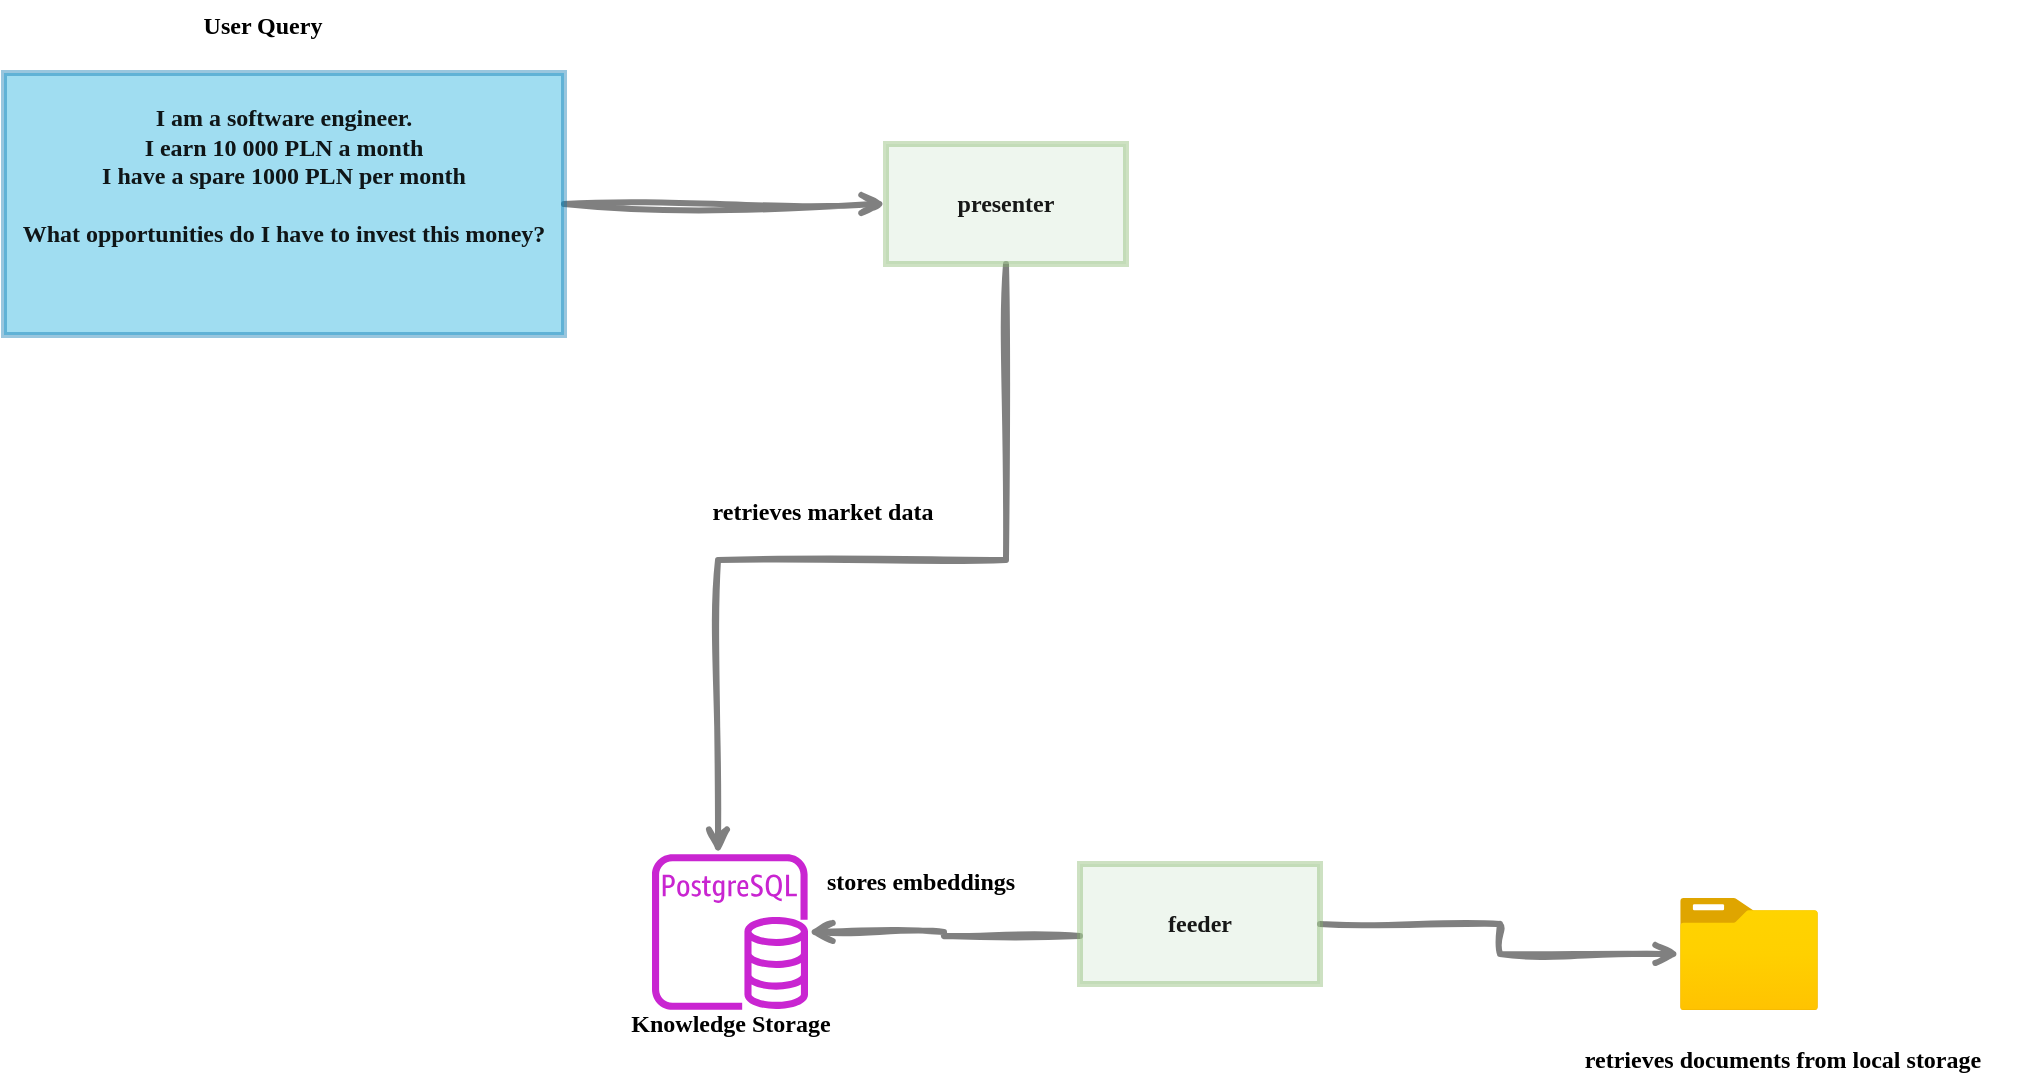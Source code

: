 <mxfile version="22.1.11" type="device" pages="3">
  <diagram name="v0.1" id="8OtH7xpoOeajr92iCrvQ">
    <mxGraphModel dx="1434" dy="836" grid="0" gridSize="10" guides="1" tooltips="1" connect="1" arrows="1" fold="1" page="1" pageScale="1" pageWidth="1200" pageHeight="1600" math="0" shadow="0">
      <root>
        <mxCell id="0" />
        <mxCell id="1" parent="0" />
        <mxCell id="opJD9HLW1Uyg5Fvw-MjP-20" value="" style="edgeStyle=orthogonalEdgeStyle;rounded=0;orthogonalLoop=1;jettySize=auto;html=1;labelBackgroundColor=none;endArrow=open;fontSize=19;fontFamily=Ubuntu;strokeColor=#808080;startArrow=none;startFill=0;endFill=0;strokeWidth=3;fontSource=https%3A%2F%2Ffonts.googleapis.com%2Fcss%3Ffamily%3DUbuntu;sketch=1;curveFitting=1;jiggle=2;shadow=0;labelBorderColor=none;textOpacity=90;fontStyle=1;" parent="1" source="opJD9HLW1Uyg5Fvw-MjP-1" target="opJD9HLW1Uyg5Fvw-MjP-19" edge="1">
          <mxGeometry relative="1" as="geometry" />
        </mxCell>
        <mxCell id="opJD9HLW1Uyg5Fvw-MjP-1" value="&lt;div&gt;I am a software engineer.&lt;/div&gt;&lt;div&gt;I earn 10 000 PLN a month&lt;/div&gt;&lt;div&gt;I have a spare 1000 PLN per month&lt;/div&gt;&lt;div&gt;&lt;br&gt;&lt;/div&gt;&lt;div&gt;What opportunities do I have to invest this money?&lt;/div&gt;&lt;div&gt;&lt;br&gt;&lt;/div&gt;&lt;div&gt;&lt;br&gt;&lt;/div&gt;" style="rounded=0;whiteSpace=wrap;html=1;fillColor=#12ABDB;strokeColor=#0070AD;fontFamily=Ubuntu;strokeWidth=3;fontSource=https%3A%2F%2Ffonts.googleapis.com%2Fcss%3Ffamily%3DUbuntu;labelBorderColor=none;textOpacity=90;fontStyle=1;gradientColor=none;fillStyle=auto;labelBackgroundColor=none;opacity=40;" parent="1" vertex="1">
          <mxGeometry x="55" y="181.5" width="280" height="131" as="geometry" />
        </mxCell>
        <mxCell id="opJD9HLW1Uyg5Fvw-MjP-10" style="edgeStyle=orthogonalEdgeStyle;rounded=0;orthogonalLoop=1;jettySize=auto;html=1;labelBackgroundColor=none;endArrow=open;fontSize=19;fontFamily=Ubuntu;strokeColor=#808080;startArrow=none;startFill=0;endFill=0;strokeWidth=3;fontSource=https%3A%2F%2Ffonts.googleapis.com%2Fcss%3Ffamily%3DUbuntu;sketch=1;curveFitting=1;jiggle=2;shadow=0;labelBorderColor=none;textOpacity=90;fontStyle=1;" parent="1" source="opJD9HLW1Uyg5Fvw-MjP-4" target="opJD9HLW1Uyg5Fvw-MjP-6" edge="1">
          <mxGeometry relative="1" as="geometry">
            <Array as="points">
              <mxPoint x="525" y="613" />
              <mxPoint x="525" y="611" />
            </Array>
          </mxGeometry>
        </mxCell>
        <mxCell id="opJD9HLW1Uyg5Fvw-MjP-12" style="edgeStyle=orthogonalEdgeStyle;rounded=0;orthogonalLoop=1;jettySize=auto;html=1;labelBackgroundColor=none;endArrow=open;fontSize=19;fontFamily=Ubuntu;strokeColor=#808080;startArrow=none;startFill=0;endFill=0;strokeWidth=3;fontSource=https%3A%2F%2Ffonts.googleapis.com%2Fcss%3Ffamily%3DUbuntu;sketch=1;curveFitting=1;jiggle=2;shadow=0;labelBorderColor=none;textOpacity=90;fontStyle=1;" parent="1" source="opJD9HLW1Uyg5Fvw-MjP-4" target="5ZaZs-pvYe-qKwX8dHFW-2" edge="1">
          <mxGeometry relative="1" as="geometry">
            <mxPoint x="867" y="619.5" as="targetPoint" />
          </mxGeometry>
        </mxCell>
        <mxCell id="opJD9HLW1Uyg5Fvw-MjP-4" value="feeder" style="whiteSpace=wrap;html=1;rounded=0;fillColor=#d5e8d4;strokeColor=#82b366;fontFamily=Ubuntu;strokeWidth=3;fontSource=https%3A%2F%2Ffonts.googleapis.com%2Fcss%3Ffamily%3DUbuntu;labelBorderColor=none;textOpacity=90;fontStyle=1;fillStyle=auto;labelBackgroundColor=none;opacity=40;" parent="1" vertex="1">
          <mxGeometry x="593" y="577" width="120" height="60" as="geometry" />
        </mxCell>
        <mxCell id="opJD9HLW1Uyg5Fvw-MjP-6" value="" style="sketch=0;outlineConnect=0;fontColor=#232F3E;gradientColor=none;fillColor=#C925D1;strokeColor=none;dashed=0;verticalLabelPosition=bottom;verticalAlign=top;align=center;html=1;fontSize=12;fontStyle=0;aspect=fixed;pointerEvents=1;shape=mxgraph.aws4.rds_postgresql_instance;" parent="1" vertex="1">
          <mxGeometry x="379" y="572" width="78" height="78" as="geometry" />
        </mxCell>
        <mxCell id="opJD9HLW1Uyg5Fvw-MjP-7" value="Knowledge Storage" style="text;html=1;align=center;verticalAlign=middle;resizable=0;points=[];autosize=1;strokeColor=none;fillColor=none;fontFamily=Ubuntu;fontSource=https%3A%2F%2Ffonts.googleapis.com%2Fcss%3Ffamily%3DUbuntu;fontStyle=1;" parent="1" vertex="1">
          <mxGeometry x="353" y="642" width="130" height="30" as="geometry" />
        </mxCell>
        <mxCell id="opJD9HLW1Uyg5Fvw-MjP-13" value="retrieves documents from local storage" style="text;html=1;align=center;verticalAlign=middle;resizable=0;points=[];autosize=1;strokeColor=none;fillColor=none;fontFamily=Ubuntu;fontSource=https%3A%2F%2Ffonts.googleapis.com%2Fcss%3Ffamily%3DUbuntu;fontStyle=1;" parent="1" vertex="1">
          <mxGeometry x="825" y="662" width="237" height="26" as="geometry" />
        </mxCell>
        <mxCell id="opJD9HLW1Uyg5Fvw-MjP-14" value="stores embeddings" style="text;html=1;align=center;verticalAlign=middle;resizable=0;points=[];autosize=1;strokeColor=none;fillColor=none;fontFamily=Ubuntu;fontSource=https%3A%2F%2Ffonts.googleapis.com%2Fcss%3Ffamily%3DUbuntu;fontStyle=1;" parent="1" vertex="1">
          <mxGeometry x="451" y="573" width="124" height="26" as="geometry" />
        </mxCell>
        <mxCell id="opJD9HLW1Uyg5Fvw-MjP-18" value="User Query" style="text;html=1;align=center;verticalAlign=middle;resizable=0;points=[];autosize=1;strokeColor=none;fillColor=none;fontFamily=Ubuntu;fontSource=https%3A%2F%2Ffonts.googleapis.com%2Fcss%3Ffamily%3DUbuntu;fontStyle=1;" parent="1" vertex="1">
          <mxGeometry x="143" y="145" width="81" height="26" as="geometry" />
        </mxCell>
        <mxCell id="SjYf4q5xqTKtXkVGE02z-1" style="edgeStyle=orthogonalEdgeStyle;rounded=0;orthogonalLoop=1;jettySize=auto;html=1;labelBackgroundColor=none;endArrow=open;fontSize=19;fontFamily=Ubuntu;strokeColor=#808080;startArrow=none;startFill=0;endFill=0;strokeWidth=3;fontSource=https%3A%2F%2Ffonts.googleapis.com%2Fcss%3Ffamily%3DUbuntu;sketch=1;curveFitting=1;jiggle=2;shadow=0;labelBorderColor=none;textOpacity=90;fontStyle=1;" parent="1" source="opJD9HLW1Uyg5Fvw-MjP-19" target="opJD9HLW1Uyg5Fvw-MjP-6" edge="1">
          <mxGeometry relative="1" as="geometry">
            <Array as="points">
              <mxPoint x="556" y="425" />
              <mxPoint x="412" y="425" />
            </Array>
          </mxGeometry>
        </mxCell>
        <mxCell id="opJD9HLW1Uyg5Fvw-MjP-19" value="presenter" style="whiteSpace=wrap;html=1;fillColor=#d5e8d4;strokeColor=#82b366;rounded=0;fontFamily=Ubuntu;strokeWidth=3;fontSource=https%3A%2F%2Ffonts.googleapis.com%2Fcss%3Ffamily%3DUbuntu;labelBorderColor=none;textOpacity=90;fontStyle=1;fillStyle=auto;labelBackgroundColor=none;opacity=40;" parent="1" vertex="1">
          <mxGeometry x="496" y="217" width="120" height="60" as="geometry" />
        </mxCell>
        <mxCell id="SjYf4q5xqTKtXkVGE02z-2" value="retrieves market data" style="text;html=1;align=center;verticalAlign=middle;resizable=0;points=[];autosize=1;strokeColor=none;fillColor=none;fontFamily=Ubuntu;fontSource=https%3A%2F%2Ffonts.googleapis.com%2Fcss%3Ffamily%3DUbuntu;fontStyle=1;" parent="1" vertex="1">
          <mxGeometry x="394" y="388" width="139" height="26" as="geometry" />
        </mxCell>
        <mxCell id="5ZaZs-pvYe-qKwX8dHFW-2" value="" style="image;aspect=fixed;html=1;points=[];align=center;fontSize=12;image=img/lib/azure2/general/Folder_Blank.svg;" parent="1" vertex="1">
          <mxGeometry x="893" y="594" width="69" height="56.0" as="geometry" />
        </mxCell>
      </root>
    </mxGraphModel>
  </diagram>
  <diagram id="ePuNAX5Y0OI9vk2s83E_" name="presenter">
    <mxGraphModel dx="2049" dy="1243" grid="0" gridSize="10" guides="1" tooltips="1" connect="1" arrows="1" fold="1" page="1" pageScale="1" pageWidth="1200" pageHeight="1600" math="0" shadow="0">
      <root>
        <mxCell id="0" />
        <mxCell id="1" parent="0" />
        <mxCell id="kUthfTeHmSAMfIdSlc27-2" style="edgeStyle=orthogonalEdgeStyle;rounded=0;orthogonalLoop=1;jettySize=auto;html=1;labelBackgroundColor=none;endArrow=open;fontSize=19;fontFamily=Ubuntu;strokeColor=#808080;startArrow=none;startFill=0;endFill=0;strokeWidth=3;fontSource=https%3A%2F%2Ffonts.googleapis.com%2Fcss%3Ffamily%3DUbuntu;sketch=1;curveFitting=1;jiggle=2;shadow=0;labelBorderColor=none;textOpacity=90;fontStyle=1;" parent="1" source="UwOhgO-d5PZDNcppUJ_M-5" target="kUthfTeHmSAMfIdSlc27-1" edge="1">
          <mxGeometry relative="1" as="geometry" />
        </mxCell>
        <mxCell id="UwOhgO-d5PZDNcppUJ_M-5" value="searches&lt;br&gt;the web for missing&lt;br&gt;data" style="whiteSpace=wrap;html=1;fillColor=#d5e8d4;strokeColor=#82b366;rounded=0;fontFamily=Ubuntu;strokeWidth=3;fontSource=https%3A%2F%2Ffonts.googleapis.com%2Fcss%3Ffamily%3DUbuntu;labelBorderColor=none;textOpacity=90;fontStyle=1;fillStyle=auto;labelBackgroundColor=none;opacity=40;" parent="1" vertex="1">
          <mxGeometry x="550" y="600" width="120" height="60" as="geometry" />
        </mxCell>
        <mxCell id="UwOhgO-d5PZDNcppUJ_M-3" value="" style="edgeStyle=orthogonalEdgeStyle;rounded=0;orthogonalLoop=1;jettySize=auto;html=1;labelBackgroundColor=none;endArrow=open;fontSize=19;fontFamily=Ubuntu;strokeColor=#808080;startArrow=none;startFill=0;endFill=0;strokeWidth=3;fontSource=https%3A%2F%2Ffonts.googleapis.com%2Fcss%3Ffamily%3DUbuntu;sketch=1;curveFitting=1;jiggle=2;shadow=0;labelBorderColor=none;textOpacity=90;fontStyle=1;" parent="1" source="UwOhgO-d5PZDNcppUJ_M-1" target="UwOhgO-d5PZDNcppUJ_M-2" edge="1">
          <mxGeometry relative="1" as="geometry" />
        </mxCell>
        <mxCell id="UwOhgO-d5PZDNcppUJ_M-1" value="&lt;div&gt;I am a software engineer.&lt;/div&gt;&lt;div&gt;I earn 10 000 PLN a month&lt;/div&gt;&lt;div&gt;I have a spare 1000 per month&lt;/div&gt;&lt;div&gt;I am interested in buying a new house in Poland&lt;/div&gt;&lt;div&gt;&lt;br&gt;&lt;/div&gt;&lt;div&gt;My goal is to do it in 1 year time.&lt;/div&gt;" style="rounded=0;whiteSpace=wrap;html=1;fillColor=#12ABDB;strokeColor=#0070AD;fontFamily=Ubuntu;strokeWidth=3;fontSource=https%3A%2F%2Ffonts.googleapis.com%2Fcss%3Ffamily%3DUbuntu;labelBorderColor=none;textOpacity=90;fontStyle=1;gradientColor=none;fillStyle=auto;labelBackgroundColor=none;opacity=40;" parent="1" vertex="1">
          <mxGeometry x="56" y="162" width="280" height="170" as="geometry" />
        </mxCell>
        <mxCell id="kUthfTeHmSAMfIdSlc27-6" value="" style="edgeStyle=orthogonalEdgeStyle;rounded=0;orthogonalLoop=1;jettySize=auto;html=1;labelBackgroundColor=none;endArrow=open;fontSize=19;fontFamily=Ubuntu;strokeColor=#808080;startArrow=none;startFill=0;endFill=0;strokeWidth=3;fontSource=https%3A%2F%2Ffonts.googleapis.com%2Fcss%3Ffamily%3DUbuntu;sketch=1;curveFitting=1;jiggle=2;shadow=0;labelBorderColor=none;textOpacity=90;fontStyle=1;" parent="1" source="UwOhgO-d5PZDNcppUJ_M-2" target="kUthfTeHmSAMfIdSlc27-5" edge="1">
          <mxGeometry relative="1" as="geometry" />
        </mxCell>
        <mxCell id="kUthfTeHmSAMfIdSlc27-12" style="edgeStyle=orthogonalEdgeStyle;rounded=0;orthogonalLoop=1;jettySize=auto;html=1;labelBackgroundColor=none;endArrow=open;fontSize=19;fontFamily=Ubuntu;strokeColor=#808080;startArrow=none;startFill=0;endFill=0;strokeWidth=3;fontSource=https%3A%2F%2Ffonts.googleapis.com%2Fcss%3Ffamily%3DUbuntu;sketch=1;curveFitting=1;jiggle=2;shadow=0;labelBorderColor=none;textOpacity=90;fontStyle=1;" parent="1" source="UwOhgO-d5PZDNcppUJ_M-2" target="kUthfTeHmSAMfIdSlc27-11" edge="1">
          <mxGeometry relative="1" as="geometry" />
        </mxCell>
        <mxCell id="UwOhgO-d5PZDNcppUJ_M-2" value="Understands missing&lt;br&gt;data" style="whiteSpace=wrap;html=1;fillColor=#d5e8d4;strokeColor=#82b366;rounded=0;fontFamily=Ubuntu;strokeWidth=3;fontSource=https%3A%2F%2Ffonts.googleapis.com%2Fcss%3Ffamily%3DUbuntu;labelBorderColor=none;textOpacity=90;fontStyle=1;fillStyle=auto;labelBackgroundColor=none;opacity=40;" parent="1" vertex="1">
          <mxGeometry x="496" y="217" width="120" height="60" as="geometry" />
        </mxCell>
        <mxCell id="UwOhgO-d5PZDNcppUJ_M-4" value="" style="html=1;verticalLabelPosition=bottom;align=center;labelBackgroundColor=#ffffff;verticalAlign=top;strokeWidth=2;strokeColor=#0080F0;shadow=0;dashed=0;shape=mxgraph.ios7.icons.looking_glass;" parent="1" vertex="1">
          <mxGeometry x="540" y="590" width="30" height="30" as="geometry" />
        </mxCell>
        <mxCell id="kUthfTeHmSAMfIdSlc27-1" value="" style="outlineConnect=0;fontColor=#232F3E;gradientColor=none;fillColor=#C925D1;strokeColor=none;dashed=0;verticalLabelPosition=bottom;verticalAlign=top;align=center;html=1;fontSize=12;fontStyle=0;aspect=fixed;pointerEvents=1;shape=mxgraph.aws4.rds_postgresql_instance;strokeWidth=1;" parent="1" vertex="1">
          <mxGeometry x="749" y="591" width="78" height="78" as="geometry" />
        </mxCell>
        <mxCell id="kUthfTeHmSAMfIdSlc27-3" value="embedding" style="text;html=1;align=center;verticalAlign=middle;resizable=0;points=[];autosize=1;strokeColor=none;fillColor=none;fontFamily=Ubuntu;fontSource=https%3A%2F%2Ffonts.googleapis.com%2Fcss%3Ffamily%3DUbuntu;fontStyle=1" parent="1" vertex="1">
          <mxGeometry x="664" y="598" width="90" height="30" as="geometry" />
        </mxCell>
        <mxCell id="kUthfTeHmSAMfIdSlc27-5" value="To buy a house in Poland with a spare budget of 1000 monthly will require ~90 months to gather the upfront payment&lt;br&gt;The user can find new incoming opportunities&lt;br&gt;The user can invest in low-risk markets such as gold and increase his spare money by X%&lt;br&gt;The user can invest in medium-risk markets such as bitcoin and increase his spare money by Y%&lt;br&gt;&lt;br&gt;If the user finds a part time job earning ~5000 a month&lt;br&gt;with a spare of ~4000 a month invested in&lt;br&gt;gold it will take Z time to gather the upfront payment&lt;br&gt;invested in bitcoin it will take Z2 time." style="whiteSpace=wrap;html=1;fillColor=#f8cecc;strokeColor=#b85450;rounded=0;fontFamily=Ubuntu;strokeWidth=3;fontSource=https%3A%2F%2Ffonts.googleapis.com%2Fcss%3Ffamily%3DUbuntu;labelBorderColor=none;textOpacity=90;fontStyle=1;fillStyle=auto;labelBackgroundColor=none;opacity=40;" parent="1" vertex="1">
          <mxGeometry x="800" y="190" width="320" height="193" as="geometry" />
        </mxCell>
        <mxCell id="kUthfTeHmSAMfIdSlc27-7" value="aggregates" style="text;html=1;align=center;verticalAlign=middle;resizable=0;points=[];autosize=1;strokeColor=none;fillColor=none;fontFamily=Ubuntu;fontSource=https%3A%2F%2Ffonts.googleapis.com%2Fcss%3Ffamily%3DUbuntu;fontStyle=1" parent="1" vertex="1">
          <mxGeometry x="665" y="217" width="90" height="30" as="geometry" />
        </mxCell>
        <mxCell id="kUthfTeHmSAMfIdSlc27-13" style="edgeStyle=orthogonalEdgeStyle;rounded=0;orthogonalLoop=1;jettySize=auto;html=1;labelBackgroundColor=none;endArrow=open;fontSize=19;fontFamily=Ubuntu;strokeColor=#808080;startArrow=none;startFill=0;endFill=0;strokeWidth=3;fontSource=https%3A%2F%2Ffonts.googleapis.com%2Fcss%3Ffamily%3DUbuntu;sketch=1;curveFitting=1;jiggle=2;shadow=0;labelBorderColor=none;textOpacity=90;fontStyle=1;" parent="1" source="kUthfTeHmSAMfIdSlc27-11" target="UwOhgO-d5PZDNcppUJ_M-5" edge="1">
          <mxGeometry relative="1" as="geometry">
            <mxPoint x="536" y="550" as="sourcePoint" />
          </mxGeometry>
        </mxCell>
        <mxCell id="kUthfTeHmSAMfIdSlc27-11" value="how&#39;s software engineering market in poland?&lt;br&gt;what&#39;s inflation rate in poland for the last year?&lt;br&gt;what&#39;s housing market price in Poland? how much will be required?&lt;br&gt;what are the financing options (up-front payment, interest rates, etc)" style="whiteSpace=wrap;html=1;fillColor=#f8cecc;strokeColor=#b85450;rounded=0;fontFamily=Ubuntu;strokeWidth=3;fontSource=https%3A%2F%2Ffonts.googleapis.com%2Fcss%3Ffamily%3DUbuntu;labelBorderColor=none;textOpacity=90;fontStyle=1;fillStyle=auto;labelBackgroundColor=none;opacity=40;" parent="1" vertex="1">
          <mxGeometry x="386" y="360" width="340" height="140" as="geometry" />
        </mxCell>
        <mxCell id="XXv064rAGkY9HRXjkjVx-1" value="WebSearchContentRetriever" style="text;html=1;align=center;verticalAlign=middle;resizable=0;points=[];autosize=1;strokeColor=none;fillColor=none;fontFamily=Ubuntu;fontSource=https%3A%2F%2Ffonts.googleapis.com%2Fcss%3Ffamily%3DUbuntu;fontStyle=1" parent="1" vertex="1">
          <mxGeometry x="360" y="615" width="180" height="30" as="geometry" />
        </mxCell>
        <mxCell id="XXv064rAGkY9HRXjkjVx-2" value="WebSearchTemplateGenerator" style="text;html=1;align=center;verticalAlign=middle;resizable=0;points=[];autosize=1;strokeColor=none;fillColor=none;fontFamily=Ubuntu;fontSource=https%3A%2F%2Ffonts.googleapis.com%2Fcss%3Ffamily%3DUbuntu;fontStyle=1" parent="1" vertex="1">
          <mxGeometry x="191" y="415" width="200" height="30" as="geometry" />
        </mxCell>
      </root>
    </mxGraphModel>
  </diagram>
  <diagram name="evaluator" id="E4pENnCfp_qo73jX4J-V">
    <mxGraphModel dx="1418" dy="902" grid="0" gridSize="10" guides="1" tooltips="1" connect="1" arrows="1" fold="1" page="1" pageScale="1" pageWidth="1200" pageHeight="1600" math="0" shadow="0">
      <root>
        <mxCell id="_2vlj9iUzZ57ToMc_5MV-0" />
        <mxCell id="_2vlj9iUzZ57ToMc_5MV-1" parent="_2vlj9iUzZ57ToMc_5MV-0" />
        <mxCell id="O-3-d00P4sGNqEpDbaWA-1" value="" style="edgeStyle=orthogonalEdgeStyle;rounded=0;orthogonalLoop=1;jettySize=auto;html=1;labelBackgroundColor=none;endArrow=open;fontSize=19;fontFamily=Ubuntu;strokeColor=#808080;startArrow=none;startFill=0;endFill=0;strokeWidth=3;fontSource=https%3A%2F%2Ffonts.googleapis.com%2Fcss%3Ffamily%3DUbuntu;sketch=1;curveFitting=1;jiggle=2;shadow=0;labelBorderColor=none;textOpacity=90;fontStyle=1;" parent="_2vlj9iUzZ57ToMc_5MV-1" source="_2vlj9iUzZ57ToMc_5MV-12" target="O-3-d00P4sGNqEpDbaWA-0" edge="1">
          <mxGeometry relative="1" as="geometry" />
        </mxCell>
        <mxCell id="_2vlj9iUzZ57ToMc_5MV-12" value="To buy a house in Poland with a spare budget of 1000 monthly will require ~90 months to gather the upfront payment&lt;br&gt;The user can find new incoming opportunities&lt;br&gt;The user can invest in low-risk markets such as gold and increase his spare money by X%&lt;br&gt;The user can invest in medium-risk markets such as bitcoin and increase his spare money by Y%&lt;br&gt;&lt;br&gt;If the user finds a part time job earning ~5000 a month&lt;br&gt;with a spare of ~4000 a month invested in&lt;br&gt;gold it will take Z time to gather the upfront payment&lt;br&gt;invested in bitcoin it will take Z2 time." style="whiteSpace=wrap;html=1;fillColor=#12ABDB;strokeColor=#0070AD;rounded=0;fontFamily=Ubuntu;strokeWidth=3;fontSource=https%3A%2F%2Ffonts.googleapis.com%2Fcss%3Ffamily%3DUbuntu;labelBorderColor=none;textOpacity=90;fontStyle=1;gradientColor=none;fillStyle=auto;labelBackgroundColor=none;opacity=40;" parent="_2vlj9iUzZ57ToMc_5MV-1" vertex="1">
          <mxGeometry x="170" y="210" width="320" height="193" as="geometry" />
        </mxCell>
        <mxCell id="O-3-d00P4sGNqEpDbaWA-3" value="" style="edgeStyle=orthogonalEdgeStyle;rounded=0;orthogonalLoop=1;jettySize=auto;html=1;labelBackgroundColor=none;endArrow=open;fontSize=19;fontFamily=Ubuntu;strokeColor=#808080;startArrow=none;startFill=0;endFill=0;strokeWidth=3;fontSource=https%3A%2F%2Ffonts.googleapis.com%2Fcss%3Ffamily%3DUbuntu;sketch=1;curveFitting=1;jiggle=2;shadow=0;labelBorderColor=none;textOpacity=90;fontStyle=1;" parent="_2vlj9iUzZ57ToMc_5MV-1" source="O-3-d00P4sGNqEpDbaWA-0" target="O-3-d00P4sGNqEpDbaWA-2" edge="1">
          <mxGeometry relative="1" as="geometry" />
        </mxCell>
        <mxCell id="2EEZFcnMHmfTUfe61gny-3" style="edgeStyle=orthogonalEdgeStyle;rounded=0;orthogonalLoop=1;jettySize=auto;html=1;labelBackgroundColor=none;endArrow=open;fontSize=19;fontFamily=Ubuntu;strokeColor=#808080;startArrow=none;startFill=0;endFill=0;strokeWidth=3;fontSource=https%3A%2F%2Ffonts.googleapis.com%2Fcss%3Ffamily%3DUbuntu;sketch=1;curveFitting=1;jiggle=2;shadow=0;labelBorderColor=none;textOpacity=90;fontStyle=1;" parent="_2vlj9iUzZ57ToMc_5MV-1" source="O-3-d00P4sGNqEpDbaWA-0" target="2EEZFcnMHmfTUfe61gny-0" edge="1">
          <mxGeometry relative="1" as="geometry" />
        </mxCell>
        <mxCell id="O-3-d00P4sGNqEpDbaWA-0" value="What do you think about this investment strategy?&lt;br&gt;Can you think of some alternatives for investing or increasing income?&lt;br&gt;Can you think of a way for increasing spare money?" style="whiteSpace=wrap;html=1;fillColor=#d5e8d4;strokeColor=#82b366;rounded=0;fontFamily=Ubuntu;strokeWidth=3;fontSource=https%3A%2F%2Ffonts.googleapis.com%2Fcss%3Ffamily%3DUbuntu;labelBorderColor=none;textOpacity=90;fontStyle=1;fillStyle=auto;labelBackgroundColor=none;opacity=40;" parent="_2vlj9iUzZ57ToMc_5MV-1" vertex="1">
          <mxGeometry x="670" y="246.38" width="240" height="120.25" as="geometry" />
        </mxCell>
        <mxCell id="2EEZFcnMHmfTUfe61gny-1" style="edgeStyle=orthogonalEdgeStyle;rounded=0;orthogonalLoop=1;jettySize=auto;html=1;labelBackgroundColor=none;endArrow=open;fontSize=19;fontFamily=Ubuntu;strokeColor=#808080;startArrow=none;startFill=0;endFill=0;strokeWidth=3;fontSource=https%3A%2F%2Ffonts.googleapis.com%2Fcss%3Ffamily%3DUbuntu;sketch=1;curveFitting=1;jiggle=2;shadow=0;labelBorderColor=none;textOpacity=90;fontStyle=1;" parent="_2vlj9iUzZ57ToMc_5MV-1" source="O-3-d00P4sGNqEpDbaWA-2" target="2EEZFcnMHmfTUfe61gny-0" edge="1">
          <mxGeometry relative="1" as="geometry">
            <mxPoint x="970.0" y="550" as="sourcePoint" />
          </mxGeometry>
        </mxCell>
        <mxCell id="2EEZFcnMHmfTUfe61gny-6" style="edgeStyle=orthogonalEdgeStyle;rounded=0;orthogonalLoop=1;jettySize=auto;html=1;labelBackgroundColor=none;endArrow=open;fontSize=19;fontFamily=Ubuntu;strokeColor=#808080;startArrow=none;startFill=0;endFill=0;strokeWidth=3;fontSource=https%3A%2F%2Ffonts.googleapis.com%2Fcss%3Ffamily%3DUbuntu;sketch=1;curveFitting=1;jiggle=2;shadow=0;labelBorderColor=none;textOpacity=90;fontStyle=1;" parent="_2vlj9iUzZ57ToMc_5MV-1" source="O-3-d00P4sGNqEpDbaWA-2" target="2EEZFcnMHmfTUfe61gny-5" edge="1">
          <mxGeometry relative="1" as="geometry" />
        </mxCell>
        <mxCell id="O-3-d00P4sGNqEpDbaWA-2" value="{suggestions for the strategy}" style="whiteSpace=wrap;html=1;fillColor=#f8cecc;strokeColor=#b85450;rounded=0;fontFamily=Ubuntu;strokeWidth=3;fontSource=https%3A%2F%2Ffonts.googleapis.com%2Fcss%3Ffamily%3DUbuntu;labelBorderColor=none;textOpacity=90;fontStyle=1;fillStyle=auto;labelBackgroundColor=none;opacity=40;" parent="_2vlj9iUzZ57ToMc_5MV-1" vertex="1">
          <mxGeometry x="665" y="500" width="250" height="100" as="geometry" />
        </mxCell>
        <mxCell id="swi9yJQihbjKzAyMjRvm-1" value="updates initial query {1 time}" style="text;html=1;align=center;verticalAlign=middle;resizable=0;points=[];autosize=1;strokeColor=none;fillColor=none;fontFamily=Ubuntu;fontSource=https%3A%2F%2Ffonts.googleapis.com%2Fcss%3Ffamily%3DUbuntu;fontStyle=1;" parent="_2vlj9iUzZ57ToMc_5MV-1" vertex="1">
          <mxGeometry x="330" y="470" width="170" height="30" as="geometry" />
        </mxCell>
        <mxCell id="2EEZFcnMHmfTUfe61gny-0" value="" style="sketch=0;outlineConnect=0;fontColor=#232F3E;gradientColor=none;fillColor=#C925D1;strokeColor=none;dashed=0;verticalLabelPosition=bottom;verticalAlign=top;align=center;html=1;fontSize=12;fontStyle=0;aspect=fixed;pointerEvents=1;shape=mxgraph.aws4.rds_postgresql_instance;" parent="_2vlj9iUzZ57ToMc_5MV-1" vertex="1">
          <mxGeometry x="1065" y="511" width="78" height="78" as="geometry" />
        </mxCell>
        <mxCell id="2EEZFcnMHmfTUfe61gny-2" value="creates embeddings" style="text;html=1;align=center;verticalAlign=middle;resizable=0;points=[];autosize=1;strokeColor=none;fillColor=none;fontFamily=Ubuntu;fontSource=https%3A%2F%2Ffonts.googleapis.com%2Fcss%3Ffamily%3DUbuntu;fontStyle=1;" parent="_2vlj9iUzZ57ToMc_5MV-1" vertex="1">
          <mxGeometry x="915" y="520" width="130" height="30" as="geometry" />
        </mxCell>
        <mxCell id="2EEZFcnMHmfTUfe61gny-4" value="uses previous embeddings" style="text;html=1;align=center;verticalAlign=middle;resizable=0;points=[];autosize=1;strokeColor=none;fillColor=none;fontFamily=Ubuntu;fontSource=https%3A%2F%2Ffonts.googleapis.com%2Fcss%3Ffamily%3DUbuntu;fontStyle=1;" parent="_2vlj9iUzZ57ToMc_5MV-1" vertex="1">
          <mxGeometry x="920" y="270" width="170" height="30" as="geometry" />
        </mxCell>
        <mxCell id="2EEZFcnMHmfTUfe61gny-7" style="edgeStyle=orthogonalEdgeStyle;rounded=0;orthogonalLoop=1;jettySize=auto;html=1;labelBackgroundColor=none;endArrow=open;fontSize=19;fontFamily=Ubuntu;strokeColor=#808080;startArrow=none;startFill=0;endFill=0;strokeWidth=3;fontSource=https%3A%2F%2Ffonts.googleapis.com%2Fcss%3Ffamily%3DUbuntu;sketch=1;curveFitting=1;jiggle=2;shadow=0;labelBorderColor=none;textOpacity=90;fontStyle=1;" parent="_2vlj9iUzZ57ToMc_5MV-1" source="2EEZFcnMHmfTUfe61gny-5" target="_2vlj9iUzZ57ToMc_5MV-12" edge="1">
          <mxGeometry relative="1" as="geometry" />
        </mxCell>
        <mxCell id="2EEZFcnMHmfTUfe61gny-5" value="presenter -&amp;gt; injects content" style="whiteSpace=wrap;html=1;fillColor=#d5e8d4;strokeColor=#82b366;rounded=0;fontFamily=Ubuntu;strokeWidth=3;fontSource=https%3A%2F%2Ffonts.googleapis.com%2Fcss%3Ffamily%3DUbuntu;labelBorderColor=none;textOpacity=90;fontStyle=1;fillStyle=auto;labelBackgroundColor=none;opacity=40;" parent="_2vlj9iUzZ57ToMc_5MV-1" vertex="1">
          <mxGeometry x="235" y="560" width="190" height="50" as="geometry" />
        </mxCell>
      </root>
    </mxGraphModel>
  </diagram>
</mxfile>
